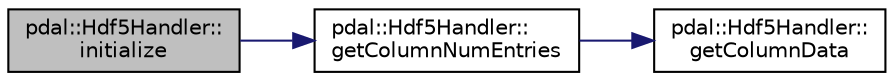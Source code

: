 digraph "pdal::Hdf5Handler::initialize"
{
  edge [fontname="Helvetica",fontsize="10",labelfontname="Helvetica",labelfontsize="10"];
  node [fontname="Helvetica",fontsize="10",shape=record];
  rankdir="LR";
  Node1 [label="pdal::Hdf5Handler::\linitialize",height=0.2,width=0.4,color="black", fillcolor="grey75", style="filled", fontcolor="black"];
  Node1 -> Node2 [color="midnightblue",fontsize="10",style="solid",fontname="Helvetica"];
  Node2 [label="pdal::Hdf5Handler::\lgetColumnNumEntries",height=0.2,width=0.4,color="black", fillcolor="white", style="filled",URL="$classpdal_1_1Hdf5Handler.html#afb93da86ee5b2498b0fc1d72235dc401"];
  Node2 -> Node3 [color="midnightblue",fontsize="10",style="solid",fontname="Helvetica"];
  Node3 [label="pdal::Hdf5Handler::\lgetColumnData",height=0.2,width=0.4,color="black", fillcolor="white", style="filled",URL="$classpdal_1_1Hdf5Handler.html#adf6d0b05e125ac2bf88c91e8f9ade589"];
}
